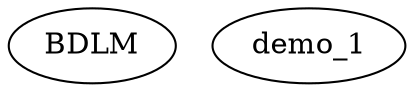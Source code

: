 /* Created by mdot for Matlab */
digraph m2html {

  BDLM [URL="BDLM.html"];
  demo_1 [URL="demo_1.html"];
}